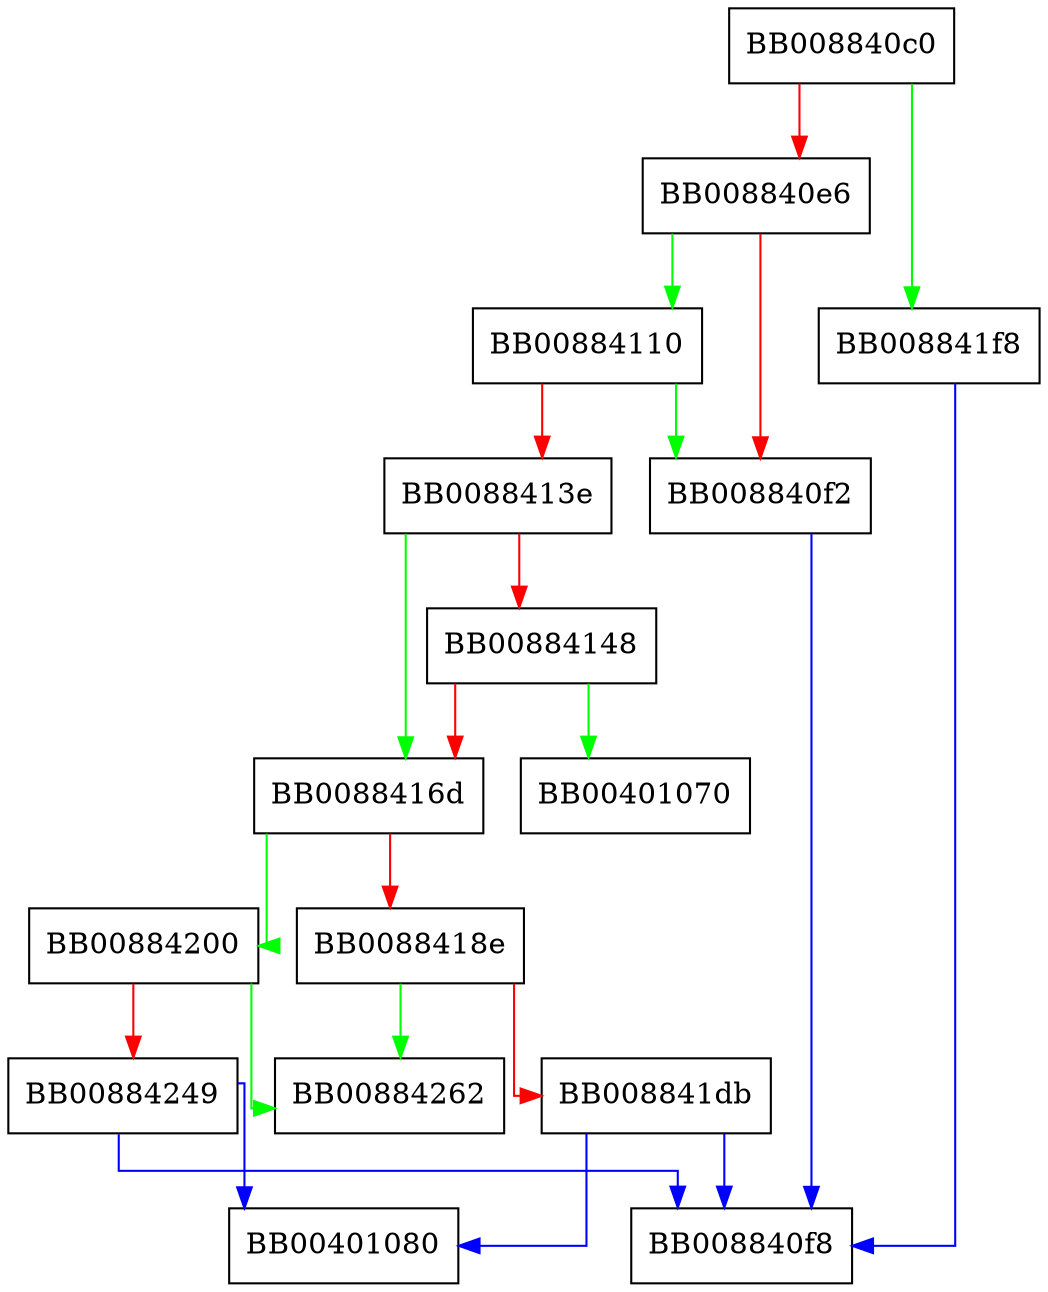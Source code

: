 digraph enlarge_userbuf {
  node [shape="box"];
  graph [splines=ortho];
  BB008840c0 -> BB008841f8 [color="green"];
  BB008840c0 -> BB008840e6 [color="red"];
  BB008840e6 -> BB00884110 [color="green"];
  BB008840e6 -> BB008840f2 [color="red"];
  BB008840f2 -> BB008840f8 [color="blue"];
  BB00884110 -> BB008840f2 [color="green"];
  BB00884110 -> BB0088413e [color="red"];
  BB0088413e -> BB0088416d [color="green"];
  BB0088413e -> BB00884148 [color="red"];
  BB00884148 -> BB00401070 [color="green"];
  BB00884148 -> BB0088416d [color="red"];
  BB0088416d -> BB00884200 [color="green"];
  BB0088416d -> BB0088418e [color="red"];
  BB0088418e -> BB00884262 [color="green"];
  BB0088418e -> BB008841db [color="red"];
  BB008841db -> BB00401080 [color="blue"];
  BB008841db -> BB008840f8 [color="blue"];
  BB008841f8 -> BB008840f8 [color="blue"];
  BB00884200 -> BB00884262 [color="green"];
  BB00884200 -> BB00884249 [color="red"];
  BB00884249 -> BB00401080 [color="blue"];
  BB00884249 -> BB008840f8 [color="blue"];
}